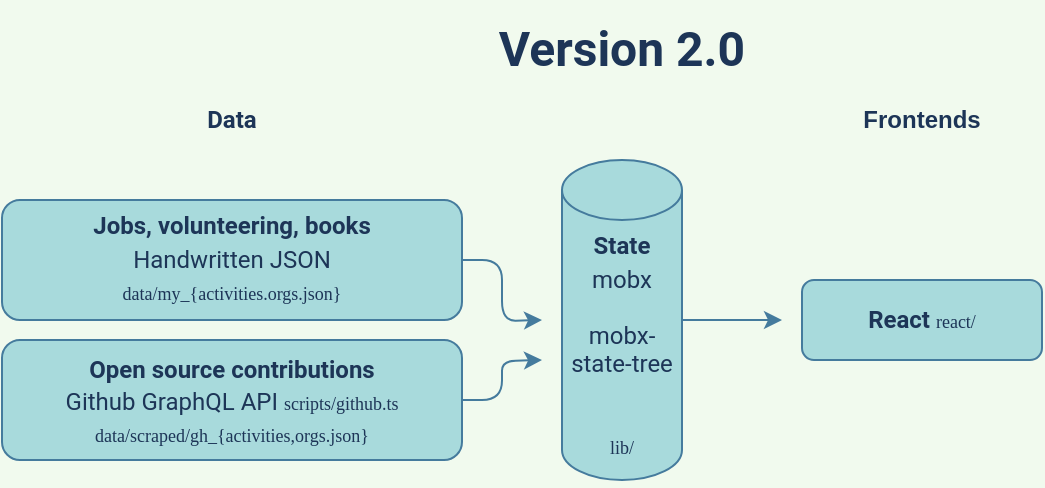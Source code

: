 <mxfile version="20.7.4" type="device"><diagram id="uk3usKKqwq8lygNcZiFJ" name="Page-1"><mxGraphModel dx="2088" dy="420" grid="1" gridSize="10" guides="1" tooltips="1" connect="1" arrows="1" fold="1" page="1" pageScale="1" pageWidth="350" pageHeight="300" background="#F1FAEE" math="0" shadow="0"><root><mxCell id="0"/><mxCell id="1" parent="0"/><mxCell id="E3clNipg9FcaSvQGF1sf-5" style="edgeStyle=orthogonalEdgeStyle;orthogonalLoop=1;jettySize=auto;html=1;exitX=1;exitY=0.5;exitDx=0;exitDy=0;strokeColor=#457B9D;fontColor=#1D3557;labelBackgroundColor=#F1FAEE;" parent="1" source="E3clNipg9FcaSvQGF1sf-1" edge="1"><mxGeometry relative="1" as="geometry"><mxPoint x="-910" y="190" as="targetPoint"/></mxGeometry></mxCell><mxCell id="E3clNipg9FcaSvQGF1sf-1" value="&lt;p style=&quot;line-height: 140%&quot;&gt;&lt;font face=&quot;Roboto&quot; data-font-src=&quot;https://fonts.googleapis.com/css?family=Roboto&quot; style=&quot;line-height: 140%&quot;&gt;&lt;b&gt;Jobs, volunteering, books&lt;/b&gt;&lt;br&gt;Handwritten JSON&lt;/font&gt;&lt;br&gt;&lt;font style=&quot;font-size: 9px&quot; face=&quot;Roboto Mono&quot; data-font-src=&quot;https://fonts.googleapis.com/css?family=Roboto+Mono&quot;&gt;data/my_{activities.orgs.json}&lt;/font&gt;&lt;/p&gt;" style="whiteSpace=wrap;html=1;rounded=1;fillColor=#A8DADC;strokeColor=#457B9D;fontColor=#1D3557;" parent="1" vertex="1"><mxGeometry x="-1180" y="130" width="230" height="60" as="geometry"/></mxCell><mxCell id="E3clNipg9FcaSvQGF1sf-6" style="edgeStyle=orthogonalEdgeStyle;orthogonalLoop=1;jettySize=auto;html=1;strokeColor=#457B9D;fontColor=#1D3557;labelBackgroundColor=#F1FAEE;" parent="1" source="E3clNipg9FcaSvQGF1sf-2" edge="1"><mxGeometry relative="1" as="geometry"><mxPoint x="-910" y="210" as="targetPoint"/></mxGeometry></mxCell><mxCell id="E3clNipg9FcaSvQGF1sf-2" value="&lt;font face=&quot;Roboto&quot; data-font-src=&quot;https://fonts.googleapis.com/css?family=Roboto&quot; style=&quot;line-height: 140%&quot;&gt;&lt;b style=&quot;line-height: 140%&quot;&gt;Open source contributions&lt;br&gt;&lt;/b&gt;Github GraphQL API&amp;nbsp;&lt;/font&gt;&lt;font data-font-src=&quot;https://fonts.googleapis.com/css?family=Roboto+Mono&quot; style=&quot;line-height: 140% ; font-size: 9px&quot; face=&quot;Roboto Mono&quot;&gt;scripts/github.ts&lt;/font&gt;&lt;br&gt;&lt;font style=&quot;font-size: 9px&quot; face=&quot;Roboto Mono&quot; data-font-src=&quot;https://fonts.googleapis.com/css?family=Roboto+Mono&quot;&gt;data/scraped/gh_{activities,orgs.json}&lt;/font&gt;" style="whiteSpace=wrap;html=1;rounded=1;fillColor=#A8DADC;strokeColor=#457B9D;fontColor=#1D3557;" parent="1" vertex="1"><mxGeometry x="-1180" y="200" width="230" height="60" as="geometry"/></mxCell><mxCell id="E3clNipg9FcaSvQGF1sf-11" style="edgeStyle=orthogonalEdgeStyle;orthogonalLoop=1;jettySize=auto;html=1;strokeColor=#457B9D;fontColor=#1D3557;labelBackgroundColor=#F1FAEE;" parent="1" source="E3clNipg9FcaSvQGF1sf-7" edge="1"><mxGeometry relative="1" as="geometry"><mxPoint x="-790" y="190" as="targetPoint"/></mxGeometry></mxCell><mxCell id="E3clNipg9FcaSvQGF1sf-7" value="&lt;p style=&quot;line-height: 120%&quot;&gt;&lt;font face=&quot;Roboto&quot; data-font-src=&quot;https://fonts.googleapis.com/css?family=Roboto&quot; style=&quot;line-height: 140%&quot;&gt;&lt;b style=&quot;line-height: 120%&quot;&gt;State&lt;/b&gt;&lt;br&gt;mobx&lt;/font&gt;&lt;/p&gt;&lt;p style=&quot;line-height: 120%&quot;&gt;&lt;font face=&quot;Roboto&quot;&gt;mobx-state-tree&lt;/font&gt;&lt;/p&gt;&lt;p style=&quot;line-height: 120%&quot;&gt;&lt;font face=&quot;Roboto&quot;&gt;&lt;br&gt;&lt;/font&gt;&lt;font style=&quot;font-size: 9px&quot; face=&quot;Roboto Mono&quot; data-font-src=&quot;https://fonts.googleapis.com/css?family=Roboto+Mono&quot;&gt;lib/&lt;/font&gt;&lt;/p&gt;" style="shape=cylinder3;whiteSpace=wrap;html=1;boundedLbl=1;backgroundOutline=1;size=15;rounded=1;fillColor=#A8DADC;strokeColor=#457B9D;fontColor=#1D3557;" parent="1" vertex="1"><mxGeometry x="-900" y="110" width="60" height="160" as="geometry"/></mxCell><mxCell id="E3clNipg9FcaSvQGF1sf-13" value="&lt;b&gt;&lt;font face=&quot;Roboto&quot; data-font-src=&quot;https://fonts.googleapis.com/css?family=Roboto&quot;&gt;Data&lt;/font&gt;&lt;/b&gt;" style="text;html=1;strokeColor=none;fillColor=none;align=center;verticalAlign=middle;whiteSpace=wrap;rounded=1;fontColor=#1D3557;" parent="1" vertex="1"><mxGeometry x="-1180" y="80" width="230" height="20" as="geometry"/></mxCell><mxCell id="E3clNipg9FcaSvQGF1sf-14" value="&lt;b&gt;Frontends&lt;/b&gt;" style="text;html=1;strokeColor=none;fillColor=none;align=center;verticalAlign=middle;whiteSpace=wrap;rounded=1;fontColor=#1D3557;" parent="1" vertex="1"><mxGeometry x="-780" y="80" width="120" height="20" as="geometry"/></mxCell><mxCell id="E3clNipg9FcaSvQGF1sf-18" value="&lt;p style=&quot;line-height: 100%&quot;&gt;&lt;b&gt;&lt;font face=&quot;Roboto&quot; data-font-src=&quot;https://fonts.googleapis.com/css?family=Roboto&quot;&gt;React&amp;nbsp;&lt;/font&gt;&lt;/b&gt;&lt;span style=&quot;font-size: 9px&quot;&gt;&lt;font face=&quot;Roboto Mono&quot; data-font-src=&quot;https://fonts.googleapis.com/css?family=Roboto+Mono&quot;&gt;react/&lt;/font&gt;&lt;/span&gt;&lt;/p&gt;&lt;p&gt;&lt;/p&gt;" style="whiteSpace=wrap;html=1;rounded=1;fillColor=#A8DADC;strokeColor=#457B9D;fontColor=#1D3557;" parent="1" vertex="1"><mxGeometry x="-780" y="170" width="120" height="40" as="geometry"/></mxCell><mxCell id="E3clNipg9FcaSvQGF1sf-22" value="&lt;font face=&quot;Roboto&quot; data-font-src=&quot;https://fonts.googleapis.com/css?family=Roboto&quot; style=&quot;font-size: 24px&quot;&gt;&lt;b&gt;Version 2.0&lt;/b&gt;&lt;/font&gt;" style="text;html=1;strokeColor=none;fillColor=none;align=center;verticalAlign=middle;whiteSpace=wrap;rounded=1;fontColor=#1D3557;" parent="1" vertex="1"><mxGeometry x="-1025" y="30" width="310" height="50" as="geometry"/></mxCell></root></mxGraphModel></diagram></mxfile>